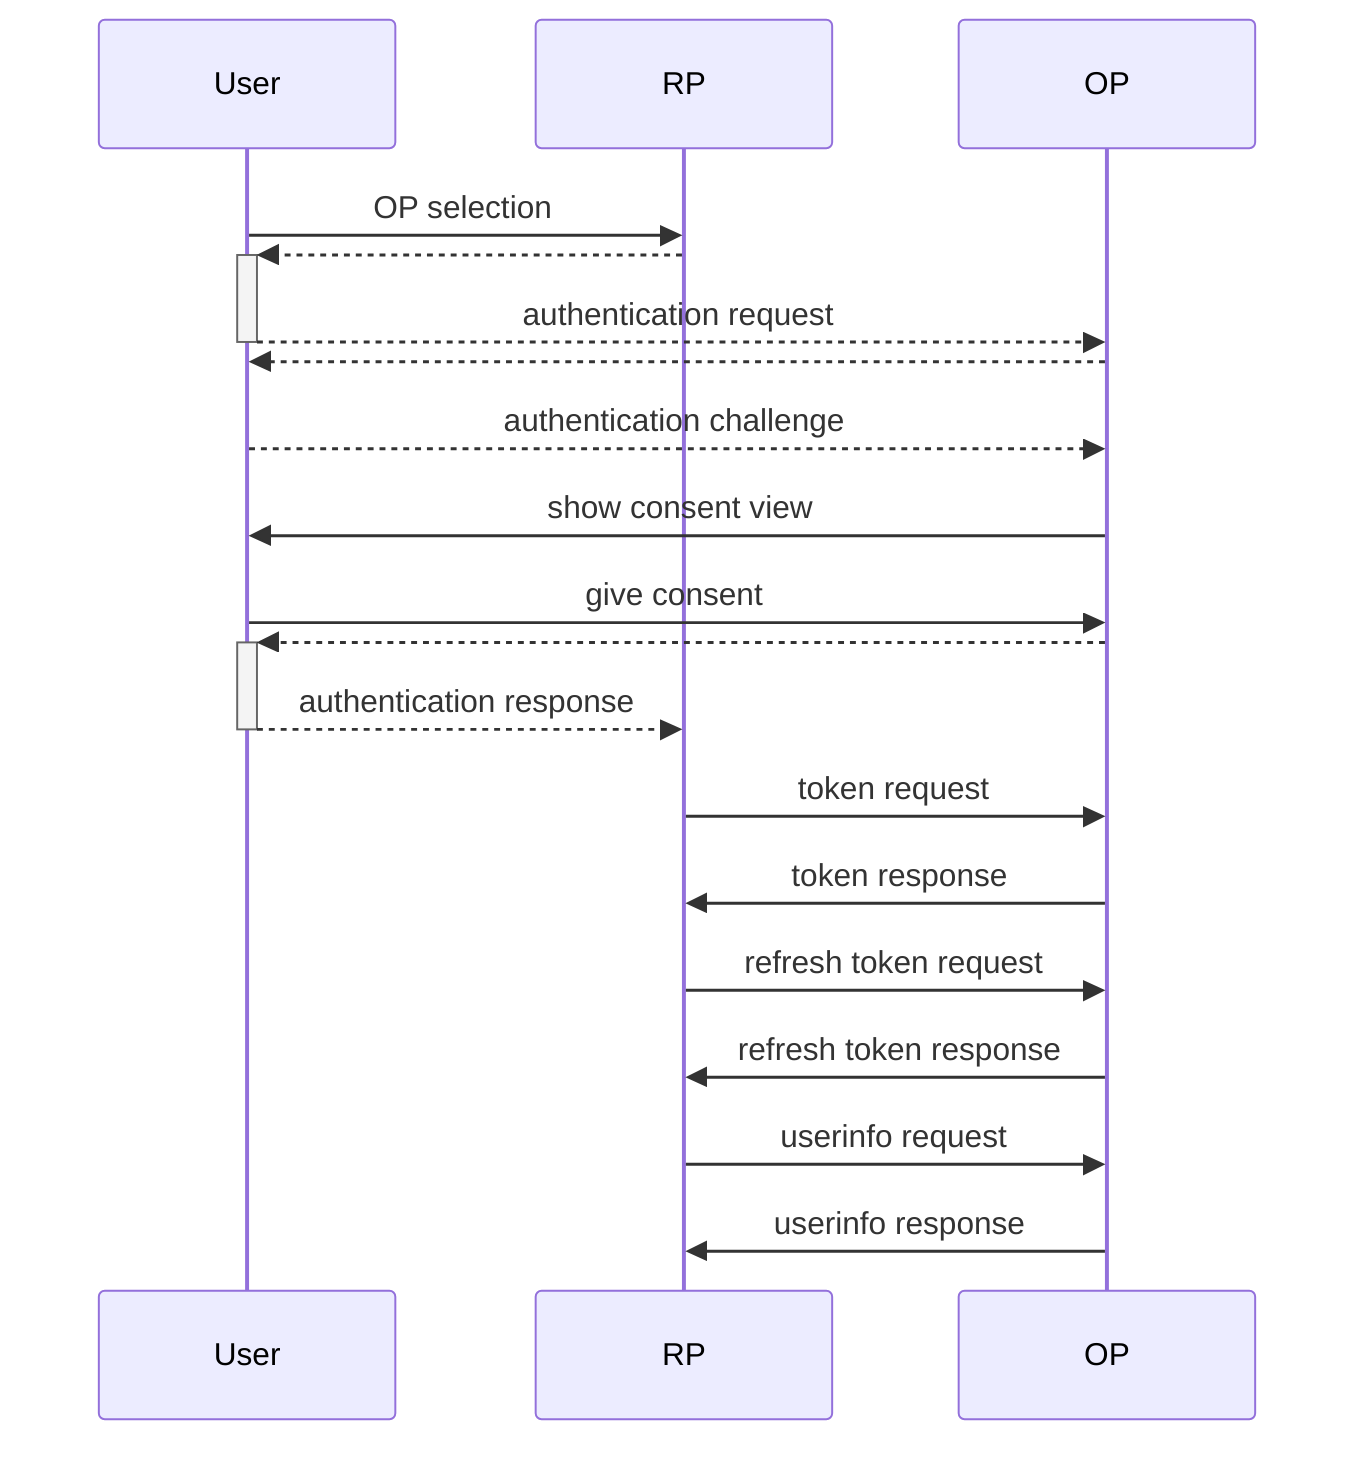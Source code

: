 sequenceDiagram
    participant User
    participant RP
    participant OP
    User->>RP: OP selection
    RP-->>+User: 
    User-->>-OP: authentication request
    OP-->>User: 
    User-->>OP: authentication challenge 
    OP->>User: show consent view
    User->>OP: give consent
    OP-->>+User: 
    User-->>-RP: authentication response
    RP->>OP: token request
    OP->>RP: token response
    RP->>OP: refresh token request
    OP->>RP: refresh token response
    RP->>OP: userinfo request
    OP->>RP: userinfo response